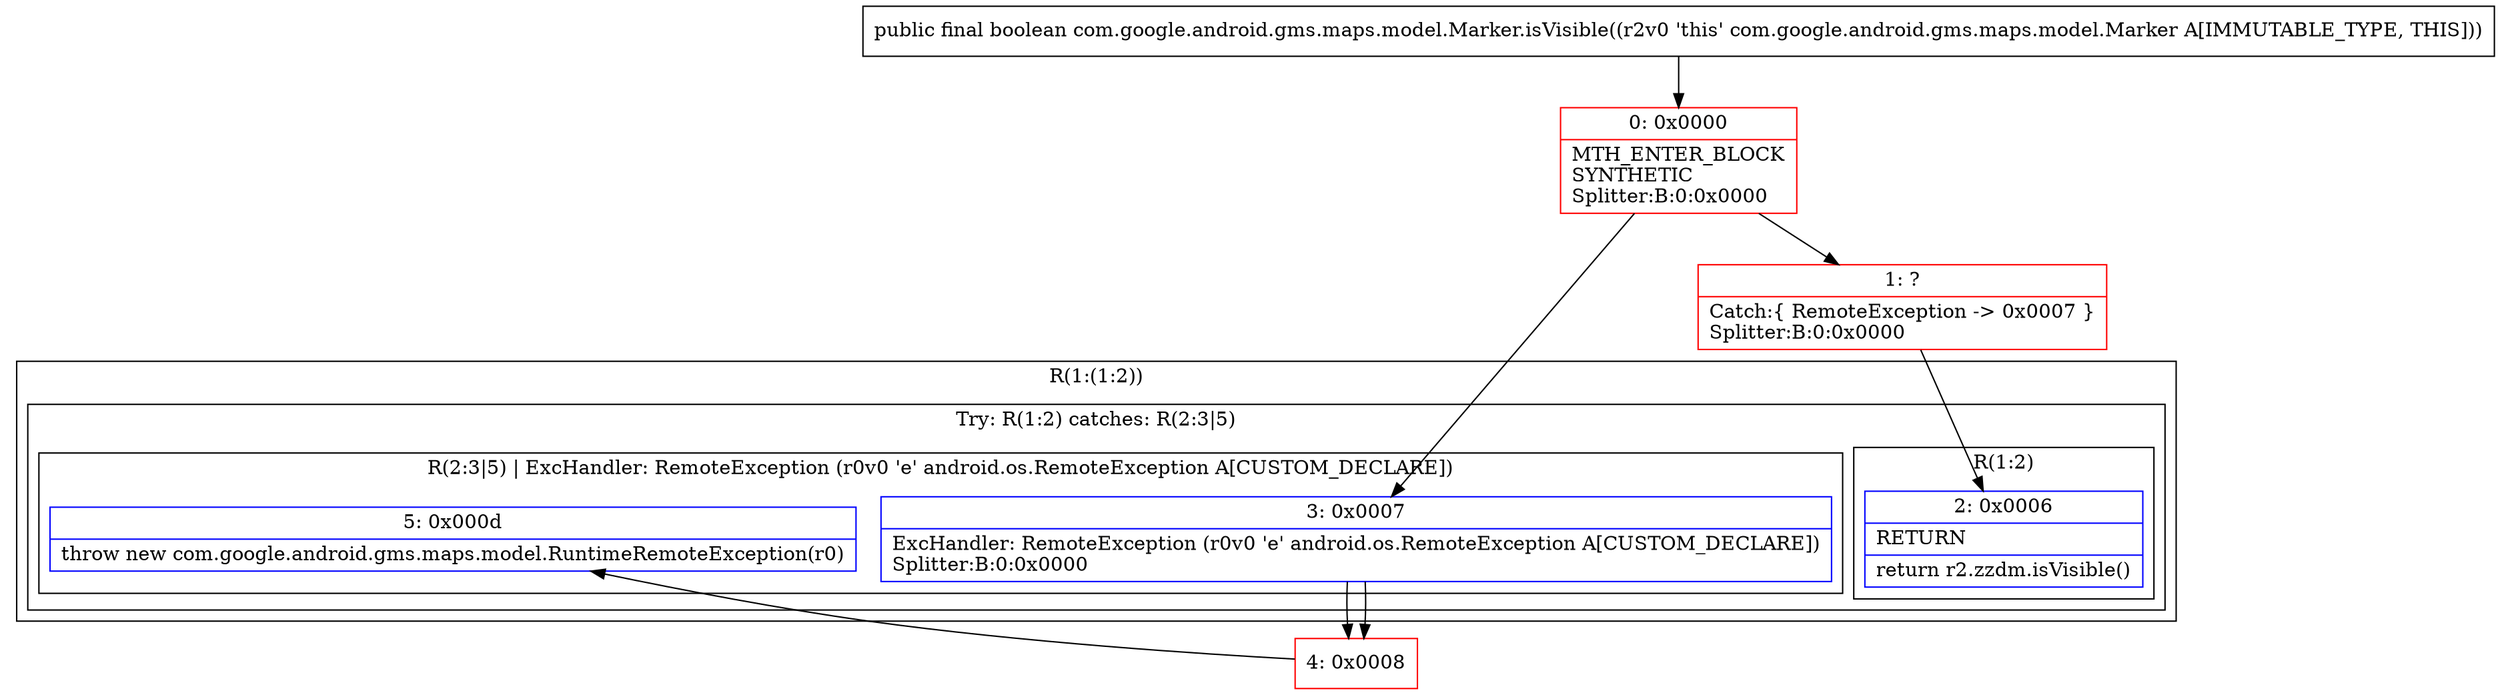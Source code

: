 digraph "CFG forcom.google.android.gms.maps.model.Marker.isVisible()Z" {
subgraph cluster_Region_1869937938 {
label = "R(1:(1:2))";
node [shape=record,color=blue];
subgraph cluster_TryCatchRegion_202006139 {
label = "Try: R(1:2) catches: R(2:3|5)";
node [shape=record,color=blue];
subgraph cluster_Region_2100864451 {
label = "R(1:2)";
node [shape=record,color=blue];
Node_2 [shape=record,label="{2\:\ 0x0006|RETURN\l|return r2.zzdm.isVisible()\l}"];
}
subgraph cluster_Region_1628500834 {
label = "R(2:3|5) | ExcHandler: RemoteException (r0v0 'e' android.os.RemoteException A[CUSTOM_DECLARE])\l";
node [shape=record,color=blue];
Node_3 [shape=record,label="{3\:\ 0x0007|ExcHandler: RemoteException (r0v0 'e' android.os.RemoteException A[CUSTOM_DECLARE])\lSplitter:B:0:0x0000\l}"];
Node_5 [shape=record,label="{5\:\ 0x000d|throw new com.google.android.gms.maps.model.RuntimeRemoteException(r0)\l}"];
}
}
}
subgraph cluster_Region_1628500834 {
label = "R(2:3|5) | ExcHandler: RemoteException (r0v0 'e' android.os.RemoteException A[CUSTOM_DECLARE])\l";
node [shape=record,color=blue];
Node_3 [shape=record,label="{3\:\ 0x0007|ExcHandler: RemoteException (r0v0 'e' android.os.RemoteException A[CUSTOM_DECLARE])\lSplitter:B:0:0x0000\l}"];
Node_5 [shape=record,label="{5\:\ 0x000d|throw new com.google.android.gms.maps.model.RuntimeRemoteException(r0)\l}"];
}
Node_0 [shape=record,color=red,label="{0\:\ 0x0000|MTH_ENTER_BLOCK\lSYNTHETIC\lSplitter:B:0:0x0000\l}"];
Node_1 [shape=record,color=red,label="{1\:\ ?|Catch:\{ RemoteException \-\> 0x0007 \}\lSplitter:B:0:0x0000\l}"];
Node_4 [shape=record,color=red,label="{4\:\ 0x0008}"];
MethodNode[shape=record,label="{public final boolean com.google.android.gms.maps.model.Marker.isVisible((r2v0 'this' com.google.android.gms.maps.model.Marker A[IMMUTABLE_TYPE, THIS])) }"];
MethodNode -> Node_0;
Node_3 -> Node_4;
Node_3 -> Node_4;
Node_0 -> Node_1;
Node_0 -> Node_3;
Node_1 -> Node_2;
Node_4 -> Node_5;
}

